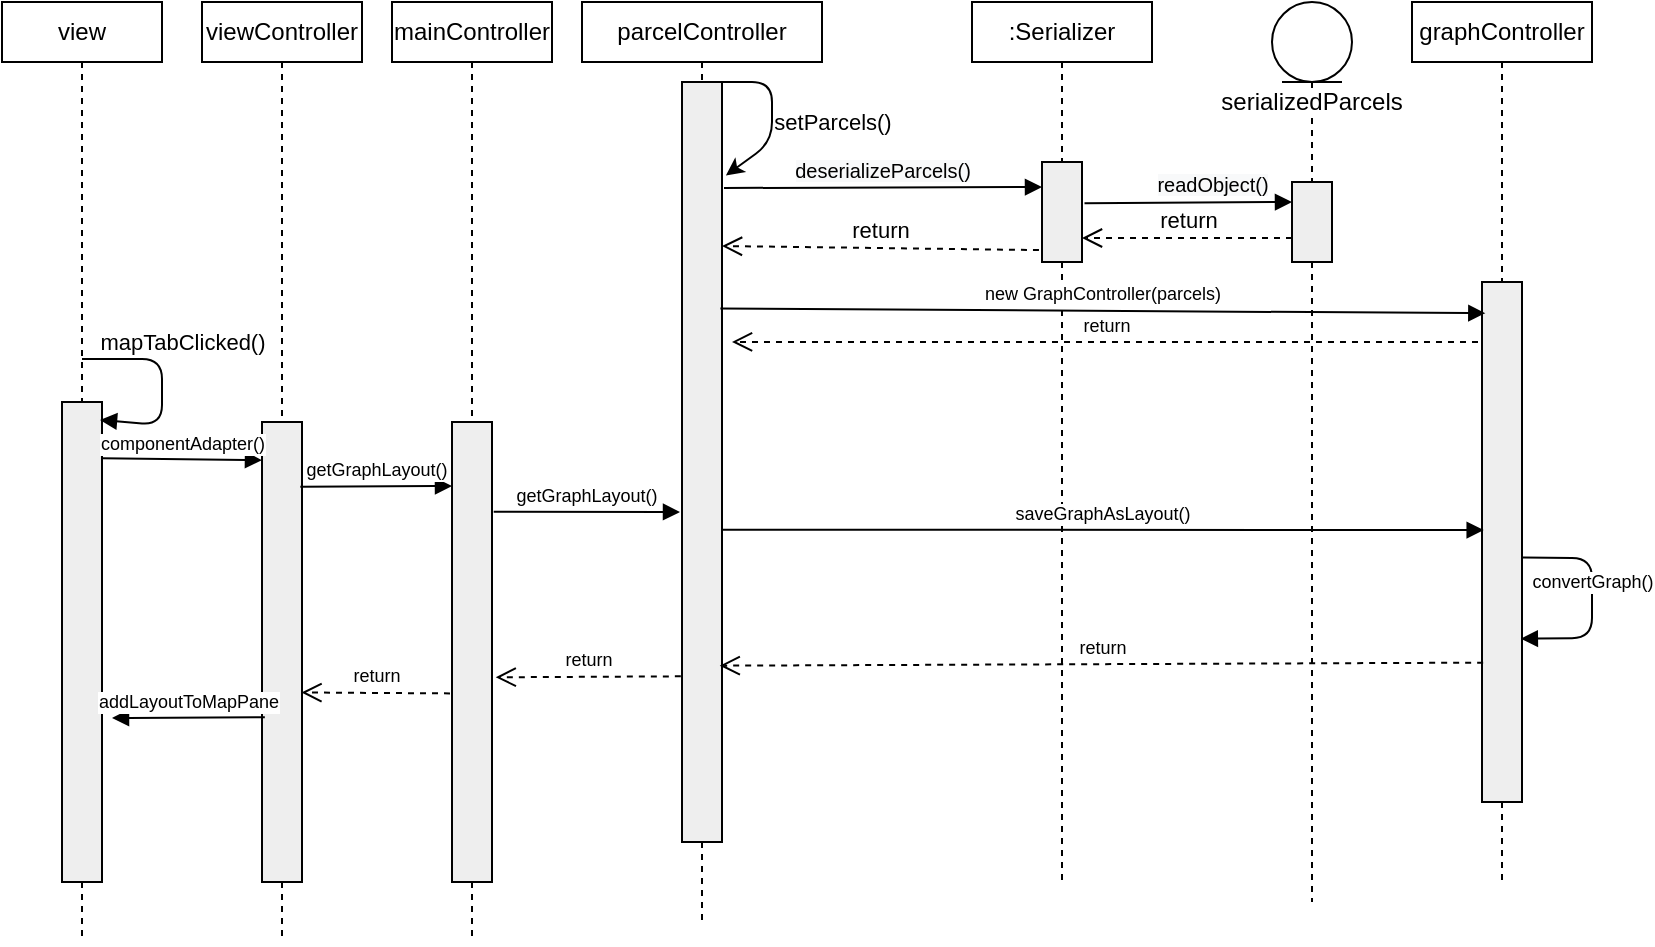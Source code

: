 <mxfile version="12.9.6" type="device"><diagram id="jlmEHatR7OFTjcvyFHJQ" name="Page-1"><mxGraphModel dx="1185" dy="621" grid="1" gridSize="10" guides="1" tooltips="1" connect="1" arrows="1" fold="1" page="1" pageScale="1" pageWidth="850" pageHeight="1100" math="0" shadow="0"><root><mxCell id="0"/><mxCell id="1" parent="0"/><mxCell id="Qi8HrF6mY_pfpNBTO8mW-2" value="parcelController" style="shape=rect;html=1;whiteSpace=wrap;align=center;" vertex="1" parent="1"><mxGeometry x="305" y="50" width="120" height="30" as="geometry"/></mxCell><mxCell id="Qi8HrF6mY_pfpNBTO8mW-3" value="" style="edgeStyle=none;html=1;dashed=1;endArrow=none;align=center;verticalAlign=bottom;exitX=0.5;exitY=1;" edge="1" parent="1" source="Qi8HrF6mY_pfpNBTO8mW-11"><mxGeometry x="1" relative="1" as="geometry"><mxPoint x="365" y="510" as="targetPoint"/></mxGeometry></mxCell><mxCell id="Qi8HrF6mY_pfpNBTO8mW-4" value=":Serializer" style="shape=rect;html=1;whiteSpace=wrap;align=center;" vertex="1" parent="1"><mxGeometry x="500" y="50" width="90" height="30" as="geometry"/></mxCell><mxCell id="Qi8HrF6mY_pfpNBTO8mW-5" value="" style="edgeStyle=none;html=1;dashed=1;endArrow=none;align=center;verticalAlign=bottom;exitX=0.5;exitY=1;" edge="1" parent="1" source="Qi8HrF6mY_pfpNBTO8mW-9"><mxGeometry x="1" relative="1" as="geometry"><mxPoint x="545" y="490" as="targetPoint"/></mxGeometry></mxCell><mxCell id="Qi8HrF6mY_pfpNBTO8mW-6" value="view" style="shape=rect;html=1;whiteSpace=wrap;align=center;" vertex="1" parent="1"><mxGeometry x="15" y="50" width="80" height="30" as="geometry"/></mxCell><mxCell id="Qi8HrF6mY_pfpNBTO8mW-7" value="" style="edgeStyle=none;html=1;dashed=1;endArrow=none;" edge="1" parent="1" source="Qi8HrF6mY_pfpNBTO8mW-6" target="Qi8HrF6mY_pfpNBTO8mW-8"><mxGeometry relative="1" as="geometry"/></mxCell><mxCell id="Qi8HrF6mY_pfpNBTO8mW-8" value="" style="shape=rect;html=1;fillColor=#eeeeee;" vertex="1" parent="1"><mxGeometry x="45" y="250" width="20" height="240" as="geometry"/></mxCell><mxCell id="Qi8HrF6mY_pfpNBTO8mW-9" value="" style="shape=rect;html=1;fillColor=#eeeeee;" vertex="1" parent="1"><mxGeometry x="535" y="130" width="20" height="50" as="geometry"/></mxCell><mxCell id="Qi8HrF6mY_pfpNBTO8mW-10" value="" style="edgeStyle=none;html=1;dashed=1;endArrow=none;align=center;verticalAlign=bottom;exitX=0.5;exitY=1;" edge="1" parent="1" source="Qi8HrF6mY_pfpNBTO8mW-4" target="Qi8HrF6mY_pfpNBTO8mW-9"><mxGeometry x="1" relative="1" as="geometry"><mxPoint x="545" y="440" as="targetPoint"/><mxPoint x="545" y="80" as="sourcePoint"/></mxGeometry></mxCell><mxCell id="Qi8HrF6mY_pfpNBTO8mW-11" value="" style="shape=rect;html=1;fillColor=#eeeeee;" vertex="1" parent="1"><mxGeometry x="355" y="90" width="20" height="380" as="geometry"/></mxCell><mxCell id="Qi8HrF6mY_pfpNBTO8mW-12" value="" style="edgeStyle=none;html=1;dashed=1;endArrow=none;align=center;verticalAlign=bottom;exitX=0.5;exitY=1;" edge="1" parent="1" source="Qi8HrF6mY_pfpNBTO8mW-2" target="Qi8HrF6mY_pfpNBTO8mW-11"><mxGeometry x="1" relative="1" as="geometry"><mxPoint x="365" y="440" as="targetPoint"/><mxPoint x="365" y="80" as="sourcePoint"/></mxGeometry></mxCell><mxCell id="Qi8HrF6mY_pfpNBTO8mW-13" value="" style="endArrow=classic;html=1;exitX=1;exitY=0;exitDx=0;exitDy=0;entryX=1.097;entryY=0.123;entryDx=0;entryDy=0;entryPerimeter=0;" edge="1" parent="1" source="Qi8HrF6mY_pfpNBTO8mW-11" target="Qi8HrF6mY_pfpNBTO8mW-11"><mxGeometry width="50" height="50" relative="1" as="geometry"><mxPoint x="450" y="210" as="sourcePoint"/><mxPoint x="410" y="90" as="targetPoint"/><Array as="points"><mxPoint x="400" y="90"/><mxPoint x="400" y="120"/></Array></mxGeometry></mxCell><mxCell id="Qi8HrF6mY_pfpNBTO8mW-14" value="setParcels()" style="text;html=1;align=center;verticalAlign=middle;resizable=0;points=[];autosize=1;fontSize=11;" vertex="1" parent="1"><mxGeometry x="395" y="100" width="70" height="20" as="geometry"/></mxCell><mxCell id="Qi8HrF6mY_pfpNBTO8mW-15" value="serializedParcels&lt;br&gt;" style="shape=umlLifeline;participant=umlEntity;perimeter=lifelinePerimeter;whiteSpace=wrap;html=1;container=1;collapsible=0;recursiveResize=0;verticalAlign=top;spacingTop=36;labelBackgroundColor=#ffffff;outlineConnect=0;" vertex="1" parent="1"><mxGeometry x="650" y="50" width="40" height="450" as="geometry"/></mxCell><mxCell id="Qi8HrF6mY_pfpNBTO8mW-16" value="" style="shape=rect;html=1;fillColor=#eeeeee;" vertex="1" parent="Qi8HrF6mY_pfpNBTO8mW-15"><mxGeometry x="10" y="90" width="20" height="40" as="geometry"/></mxCell><mxCell id="Qi8HrF6mY_pfpNBTO8mW-17" value="&lt;span style=&quot;font-size: 10px ; background-color: rgb(248 , 249 , 250)&quot;&gt;deserializeParcels()&lt;/span&gt;" style="html=1;verticalAlign=bottom;endArrow=block;entryX=0;entryY=0.25;entryDx=0;entryDy=0;" edge="1" parent="1" target="Qi8HrF6mY_pfpNBTO8mW-9"><mxGeometry width="80" relative="1" as="geometry"><mxPoint x="376" y="143" as="sourcePoint"/><mxPoint x="510" y="260" as="targetPoint"/></mxGeometry></mxCell><mxCell id="Qi8HrF6mY_pfpNBTO8mW-18" value="&lt;span style=&quot;font-size: 10px ; background-color: rgb(248 , 249 , 250)&quot;&gt;readObject()&lt;br&gt;&lt;/span&gt;" style="html=1;verticalAlign=bottom;endArrow=block;entryX=0;entryY=0.25;entryDx=0;entryDy=0;exitX=1.062;exitY=0.412;exitDx=0;exitDy=0;exitPerimeter=0;" edge="1" parent="1" source="Qi8HrF6mY_pfpNBTO8mW-9" target="Qi8HrF6mY_pfpNBTO8mW-16"><mxGeometry x="0.229" width="80" relative="1" as="geometry"><mxPoint x="386.24" y="151.6" as="sourcePoint"/><mxPoint x="545" y="150" as="targetPoint"/><mxPoint as="offset"/></mxGeometry></mxCell><mxCell id="Qi8HrF6mY_pfpNBTO8mW-19" value="return" style="html=1;verticalAlign=bottom;endArrow=open;dashed=1;endSize=8;" edge="1" parent="1"><mxGeometry relative="1" as="geometry"><mxPoint x="660" y="168" as="sourcePoint"/><mxPoint x="555" y="168" as="targetPoint"/></mxGeometry></mxCell><mxCell id="Qi8HrF6mY_pfpNBTO8mW-20" value="return" style="html=1;verticalAlign=bottom;endArrow=open;dashed=1;endSize=8;exitX=-0.076;exitY=0.881;exitDx=0;exitDy=0;exitPerimeter=0;fontSize=11;" edge="1" parent="1" source="Qi8HrF6mY_pfpNBTO8mW-9"><mxGeometry relative="1" as="geometry"><mxPoint x="518" y="170" as="sourcePoint"/><mxPoint x="375" y="172" as="targetPoint"/></mxGeometry></mxCell><mxCell id="Qi8HrF6mY_pfpNBTO8mW-21" value="mapTabClicked()" style="html=1;verticalAlign=bottom;endArrow=block;" edge="1" parent="1"><mxGeometry x="-0.229" y="10" width="80" relative="1" as="geometry"><mxPoint x="55" y="228.5" as="sourcePoint"/><mxPoint x="64" y="259" as="targetPoint"/><Array as="points"><mxPoint x="95" y="228.5"/><mxPoint x="95" y="261.5"/></Array><mxPoint as="offset"/></mxGeometry></mxCell><mxCell id="Qi8HrF6mY_pfpNBTO8mW-36" value="viewController" style="shape=rect;html=1;whiteSpace=wrap;align=center;" vertex="1" parent="1"><mxGeometry x="115" y="50" width="80" height="30" as="geometry"/></mxCell><mxCell id="Qi8HrF6mY_pfpNBTO8mW-37" value="" style="edgeStyle=none;html=1;dashed=1;endArrow=none;" edge="1" parent="1" source="Qi8HrF6mY_pfpNBTO8mW-48"><mxGeometry relative="1" as="geometry"><mxPoint x="155" y="520" as="targetPoint"/></mxGeometry></mxCell><mxCell id="Qi8HrF6mY_pfpNBTO8mW-48" value="" style="shape=rect;html=1;fillColor=#eeeeee;" vertex="1" parent="1"><mxGeometry x="145" y="260" width="20" height="230" as="geometry"/></mxCell><mxCell id="Qi8HrF6mY_pfpNBTO8mW-49" value="" style="edgeStyle=none;html=1;dashed=1;endArrow=none;" edge="1" parent="1" source="Qi8HrF6mY_pfpNBTO8mW-36" target="Qi8HrF6mY_pfpNBTO8mW-48"><mxGeometry relative="1" as="geometry"><mxPoint x="155" y="80" as="sourcePoint"/><mxPoint x="155" y="520" as="targetPoint"/></mxGeometry></mxCell><mxCell id="Qi8HrF6mY_pfpNBTO8mW-62" value="" style="endArrow=none;dashed=1;html=1;fontSize=9;exitX=0.5;exitY=1;exitDx=0;exitDy=0;" edge="1" parent="1" source="Qi8HrF6mY_pfpNBTO8mW-8"><mxGeometry width="50" height="50" relative="1" as="geometry"><mxPoint x="150" y="480" as="sourcePoint"/><mxPoint x="55" y="520" as="targetPoint"/></mxGeometry></mxCell><mxCell id="Qi8HrF6mY_pfpNBTO8mW-63" value="graphController" style="shape=rect;html=1;whiteSpace=wrap;align=center;" vertex="1" parent="1"><mxGeometry x="720" y="50" width="90" height="30" as="geometry"/></mxCell><mxCell id="Qi8HrF6mY_pfpNBTO8mW-64" value="" style="edgeStyle=none;html=1;dashed=1;endArrow=none;align=center;verticalAlign=bottom;exitX=0.5;exitY=1;" edge="1" parent="1" source="Qi8HrF6mY_pfpNBTO8mW-65"><mxGeometry x="1" relative="1" as="geometry"><mxPoint x="765" y="490" as="targetPoint"/></mxGeometry></mxCell><mxCell id="Qi8HrF6mY_pfpNBTO8mW-65" value="" style="shape=rect;html=1;fillColor=#eeeeee;" vertex="1" parent="1"><mxGeometry x="755" y="190" width="20" height="260" as="geometry"/></mxCell><mxCell id="Qi8HrF6mY_pfpNBTO8mW-66" value="" style="edgeStyle=none;html=1;dashed=1;endArrow=none;align=center;verticalAlign=bottom;exitX=0.5;exitY=1;" edge="1" parent="1" source="Qi8HrF6mY_pfpNBTO8mW-63" target="Qi8HrF6mY_pfpNBTO8mW-65"><mxGeometry x="1" relative="1" as="geometry"><mxPoint x="765" y="440" as="targetPoint"/><mxPoint x="765" y="80" as="sourcePoint"/></mxGeometry></mxCell><mxCell id="Qi8HrF6mY_pfpNBTO8mW-67" value="new GraphController(parcels)" style="html=1;verticalAlign=bottom;endArrow=block;fontSize=9;exitX=0.959;exitY=0.298;exitDx=0;exitDy=0;exitPerimeter=0;entryX=0.083;entryY=0.06;entryDx=0;entryDy=0;entryPerimeter=0;" edge="1" parent="1" source="Qi8HrF6mY_pfpNBTO8mW-11" target="Qi8HrF6mY_pfpNBTO8mW-65"><mxGeometry width="80" relative="1" as="geometry"><mxPoint x="370" y="270" as="sourcePoint"/><mxPoint x="450" y="270" as="targetPoint"/></mxGeometry></mxCell><mxCell id="Qi8HrF6mY_pfpNBTO8mW-68" value="mainController" style="shape=rect;html=1;whiteSpace=wrap;align=center;" vertex="1" parent="1"><mxGeometry x="210" y="50" width="80" height="30" as="geometry"/></mxCell><mxCell id="Qi8HrF6mY_pfpNBTO8mW-69" value="" style="edgeStyle=none;html=1;dashed=1;endArrow=none;" edge="1" parent="1" source="Qi8HrF6mY_pfpNBTO8mW-70"><mxGeometry relative="1" as="geometry"><mxPoint x="250" y="520" as="targetPoint"/></mxGeometry></mxCell><mxCell id="Qi8HrF6mY_pfpNBTO8mW-70" value="" style="shape=rect;html=1;fillColor=#eeeeee;" vertex="1" parent="1"><mxGeometry x="240" y="260" width="20" height="230" as="geometry"/></mxCell><mxCell id="Qi8HrF6mY_pfpNBTO8mW-71" value="" style="edgeStyle=none;html=1;dashed=1;endArrow=none;" edge="1" parent="1" source="Qi8HrF6mY_pfpNBTO8mW-68" target="Qi8HrF6mY_pfpNBTO8mW-70"><mxGeometry relative="1" as="geometry"><mxPoint x="250" y="80" as="sourcePoint"/><mxPoint x="250" y="520" as="targetPoint"/></mxGeometry></mxCell><mxCell id="Qi8HrF6mY_pfpNBTO8mW-72" value="componentAdapter()" style="html=1;verticalAlign=bottom;endArrow=block;fontSize=9;entryX=0;entryY=0.083;entryDx=0;entryDy=0;entryPerimeter=0;exitX=1;exitY=0.117;exitDx=0;exitDy=0;exitPerimeter=0;" edge="1" parent="1" source="Qi8HrF6mY_pfpNBTO8mW-8" target="Qi8HrF6mY_pfpNBTO8mW-48"><mxGeometry width="80" relative="1" as="geometry"><mxPoint x="70" y="279" as="sourcePoint"/><mxPoint x="500" y="300" as="targetPoint"/></mxGeometry></mxCell><mxCell id="Qi8HrF6mY_pfpNBTO8mW-74" value="getGraphLayout()" style="html=1;verticalAlign=bottom;endArrow=block;fontSize=9;exitX=0.958;exitY=0.141;exitDx=0;exitDy=0;exitPerimeter=0;" edge="1" parent="1" source="Qi8HrF6mY_pfpNBTO8mW-48"><mxGeometry width="80" relative="1" as="geometry"><mxPoint x="420" y="300" as="sourcePoint"/><mxPoint x="240" y="292" as="targetPoint"/></mxGeometry></mxCell><mxCell id="Qi8HrF6mY_pfpNBTO8mW-75" value="getGraphLayout()" style="html=1;verticalAlign=bottom;endArrow=block;fontSize=9;exitX=1.042;exitY=0.195;exitDx=0;exitDy=0;exitPerimeter=0;" edge="1" parent="1" source="Qi8HrF6mY_pfpNBTO8mW-70"><mxGeometry width="80" relative="1" as="geometry"><mxPoint x="174.16" y="302.43" as="sourcePoint"/><mxPoint x="354" y="305" as="targetPoint"/></mxGeometry></mxCell><mxCell id="Qi8HrF6mY_pfpNBTO8mW-77" value="saveGraphAsLayout()" style="html=1;verticalAlign=bottom;endArrow=block;fontSize=9;exitX=1;exitY=0.589;exitDx=0;exitDy=0;exitPerimeter=0;entryX=0.042;entryY=0.477;entryDx=0;entryDy=0;entryPerimeter=0;" edge="1" parent="1" source="Qi8HrF6mY_pfpNBTO8mW-11" target="Qi8HrF6mY_pfpNBTO8mW-65"><mxGeometry width="80" relative="1" as="geometry"><mxPoint x="270.84" y="314.85" as="sourcePoint"/><mxPoint x="364" y="315.0" as="targetPoint"/></mxGeometry></mxCell><mxCell id="Qi8HrF6mY_pfpNBTO8mW-78" value="return" style="html=1;verticalAlign=bottom;endArrow=open;dashed=1;endSize=8;fontSize=9;entryX=1.25;entryY=0.342;entryDx=0;entryDy=0;entryPerimeter=0;" edge="1" parent="1" target="Qi8HrF6mY_pfpNBTO8mW-11"><mxGeometry relative="1" as="geometry"><mxPoint x="753" y="220" as="sourcePoint"/><mxPoint x="420" y="300" as="targetPoint"/></mxGeometry></mxCell><mxCell id="Qi8HrF6mY_pfpNBTO8mW-79" value="convertGraph()" style="html=1;verticalAlign=bottom;endArrow=block;fontSize=9;exitX=1;exitY=0.53;exitDx=0;exitDy=0;exitPerimeter=0;entryX=0.971;entryY=0.686;entryDx=0;entryDy=0;entryPerimeter=0;" edge="1" parent="1" source="Qi8HrF6mY_pfpNBTO8mW-65" target="Qi8HrF6mY_pfpNBTO8mW-65"><mxGeometry width="80" relative="1" as="geometry"><mxPoint x="490" y="350" as="sourcePoint"/><mxPoint x="570" y="350" as="targetPoint"/><Array as="points"><mxPoint x="810" y="328"/><mxPoint x="810" y="368"/></Array></mxGeometry></mxCell><mxCell id="Qi8HrF6mY_pfpNBTO8mW-81" value="return" style="html=1;verticalAlign=bottom;endArrow=open;dashed=1;endSize=8;fontSize=9;exitX=0.029;exitY=0.732;exitDx=0;exitDy=0;exitPerimeter=0;entryX=0.943;entryY=0.768;entryDx=0;entryDy=0;entryPerimeter=0;" edge="1" parent="1" source="Qi8HrF6mY_pfpNBTO8mW-65" target="Qi8HrF6mY_pfpNBTO8mW-11"><mxGeometry relative="1" as="geometry"><mxPoint x="500" y="400" as="sourcePoint"/><mxPoint x="420" y="400" as="targetPoint"/></mxGeometry></mxCell><mxCell id="Qi8HrF6mY_pfpNBTO8mW-82" value="return" style="html=1;verticalAlign=bottom;endArrow=open;dashed=1;endSize=8;fontSize=9;exitX=-0.029;exitY=0.782;exitDx=0;exitDy=0;exitPerimeter=0;entryX=1.093;entryY=0.555;entryDx=0;entryDy=0;entryPerimeter=0;" edge="1" parent="1" source="Qi8HrF6mY_pfpNBTO8mW-11" target="Qi8HrF6mY_pfpNBTO8mW-70"><mxGeometry relative="1" as="geometry"><mxPoint x="765.58" y="390.32" as="sourcePoint"/><mxPoint x="383.86" y="391.84" as="targetPoint"/></mxGeometry></mxCell><mxCell id="Qi8HrF6mY_pfpNBTO8mW-83" value="return" style="html=1;verticalAlign=bottom;endArrow=open;dashed=1;endSize=8;fontSize=9;exitX=-0.05;exitY=0.59;exitDx=0;exitDy=0;exitPerimeter=0;entryX=0.986;entryY=0.588;entryDx=0;entryDy=0;entryPerimeter=0;" edge="1" parent="1" source="Qi8HrF6mY_pfpNBTO8mW-70" target="Qi8HrF6mY_pfpNBTO8mW-48"><mxGeometry relative="1" as="geometry"><mxPoint x="364.42" y="397.16" as="sourcePoint"/><mxPoint x="271.86" y="397.65" as="targetPoint"/></mxGeometry></mxCell><mxCell id="Qi8HrF6mY_pfpNBTO8mW-88" value="addLayoutToMapPane" style="html=1;verticalAlign=bottom;endArrow=block;fontSize=9;exitX=0.071;exitY=0.642;exitDx=0;exitDy=0;exitPerimeter=0;" edge="1" parent="1" source="Qi8HrF6mY_pfpNBTO8mW-48"><mxGeometry width="80" relative="1" as="geometry"><mxPoint x="120" y="290" as="sourcePoint"/><mxPoint x="70" y="408" as="targetPoint"/></mxGeometry></mxCell></root></mxGraphModel></diagram></mxfile>